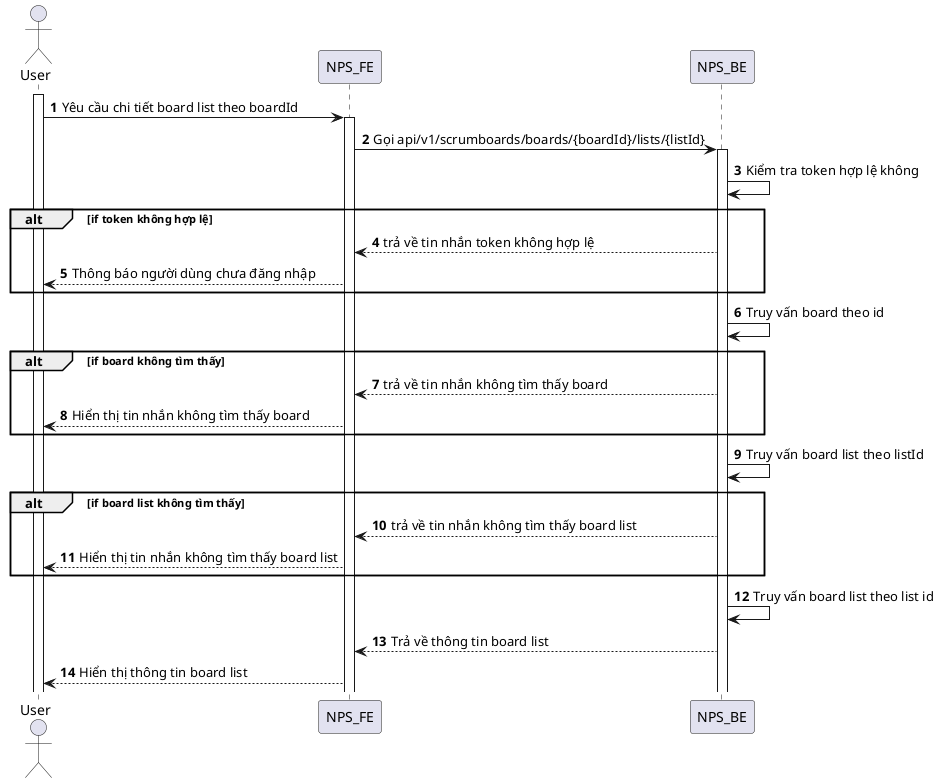 @startuml
autonumber
actor User
activate User
User -> NPS_FE: Yêu cầu chi tiết board list theo boardId
activate NPS_FE
NPS_FE -> NPS_BE: Gọi api/v1/scrumboards/boards/{boardId}/lists/{listId}
activate NPS_BE
NPS_BE -> NPS_BE: Kiểm tra token hợp lệ không
alt if token không hợp lệ
NPS_BE --> NPS_FE: trả về tin nhắn token không hợp lệ
NPS_FE --> User: Thông báo người dùng chưa đăng nhập
end
NPS_BE -> NPS_BE: Truy vấn board theo id
alt if board không tìm thấy
NPS_BE --> NPS_FE: trả về tin nhắn không tìm thấy board
NPS_FE --> User: Hiển thị tin nhắn không tìm thấy board
end
NPS_BE -> NPS_BE: Truy vấn board list theo listId
alt if board list không tìm thấy
NPS_BE --> NPS_FE: trả về tin nhắn không tìm thấy board list
NPS_FE --> User: Hiển thị tin nhắn không tìm thấy board list
end
NPS_BE -> NPS_BE: Truy vấn board list theo list id
NPS_BE --> NPS_FE: Trả về thông tin board list
NPS_FE --> User: Hiển thị thông tin board list
@enduml
